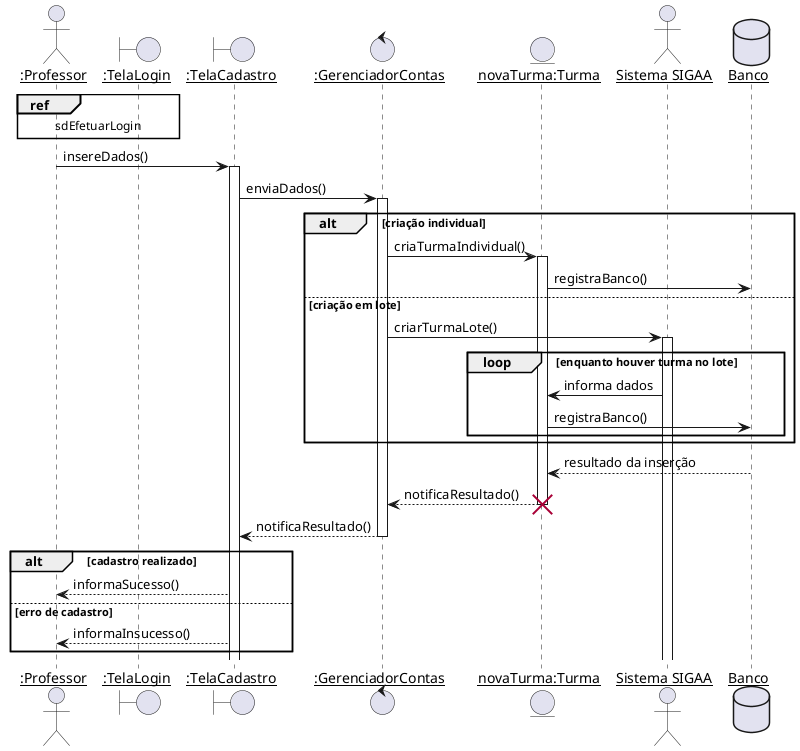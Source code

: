 @startuml
skinparam sequenceParticipant underline

actor ":Professor"  as Professor
boundary ":TelaLogin"   as TelaLogin
boundary ":TelaCadastro"    as TelaCadastro
control ":GerenciadorContas" as GerenciadorContas
entity "novaTurma:Turma" as novaTurma
actor "Sistema SIGAA" as SIGAA
database Banco

ref over Professor, TelaLogin : sdEfetuarLogin
Professor -> TelaCadastro ++: insereDados()
TelaCadastro -> GerenciadorContas ++: enviaDados()
alt criação individual
    GerenciadorContas -> novaTurma ++: criaTurmaIndividual()
    novaTurma -> Banco : registraBanco()
else criação em lote
    GerenciadorContas -> SIGAA ++: criarTurmaLote()
    loop enquanto houver turma no lote
        SIGAA -> novaTurma : informa dados
        novaTurma -> Banco : registraBanco()
    end
end
Banco --> novaTurma : resultado da inserção
novaTurma --> GerenciadorContas --: notificaResultado()
destroy novaTurma
GerenciadorContas --> TelaCadastro --: notificaResultado()

alt cadastro realizado
    TelaCadastro --> Professor : informaSucesso()
else erro de cadastro
    TelaCadastro --> Professor : informaInsucesso()
end
@enduml
